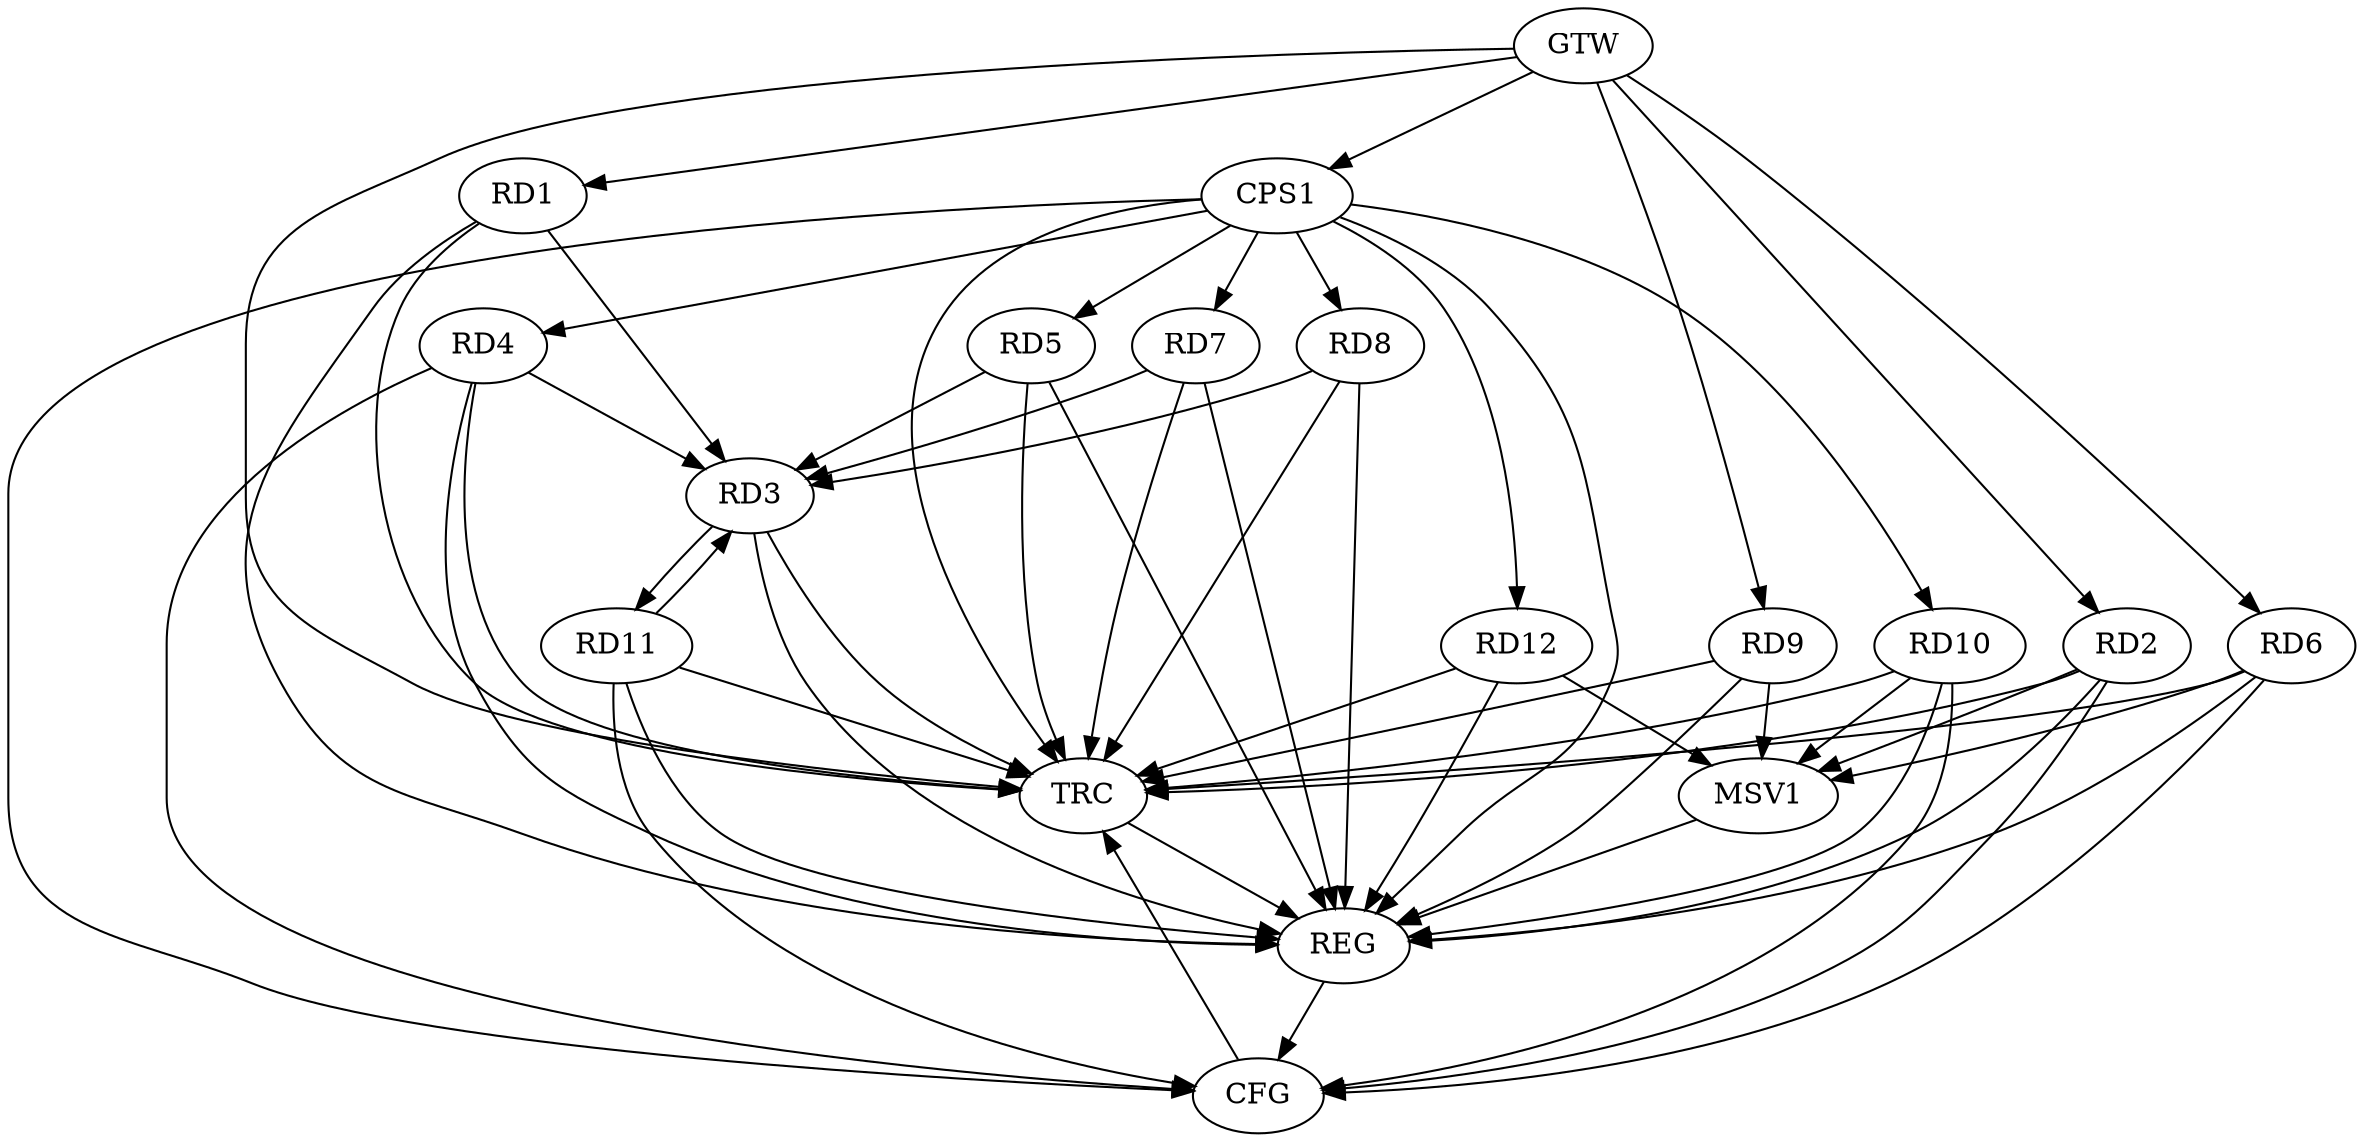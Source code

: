 strict digraph G {
  RD1 [ label="RD1" ];
  RD2 [ label="RD2" ];
  RD3 [ label="RD3" ];
  RD4 [ label="RD4" ];
  RD5 [ label="RD5" ];
  RD6 [ label="RD6" ];
  RD7 [ label="RD7" ];
  RD8 [ label="RD8" ];
  RD9 [ label="RD9" ];
  RD10 [ label="RD10" ];
  RD11 [ label="RD11" ];
  RD12 [ label="RD12" ];
  CPS1 [ label="CPS1" ];
  GTW [ label="GTW" ];
  REG [ label="REG" ];
  CFG [ label="CFG" ];
  TRC [ label="TRC" ];
  MSV1 [ label="MSV1" ];
  RD3 -> RD11;
  CPS1 -> RD4;
  CPS1 -> RD5;
  CPS1 -> RD7;
  CPS1 -> RD8;
  CPS1 -> RD10;
  CPS1 -> RD12;
  GTW -> RD1;
  GTW -> RD2;
  GTW -> RD6;
  GTW -> RD9;
  GTW -> CPS1;
  RD1 -> REG;
  RD2 -> REG;
  RD3 -> REG;
  RD4 -> REG;
  RD5 -> REG;
  RD6 -> REG;
  RD7 -> REG;
  RD8 -> REG;
  RD9 -> REG;
  RD10 -> REG;
  RD11 -> REG;
  RD12 -> REG;
  CPS1 -> REG;
  RD6 -> CFG;
  RD11 -> CFG;
  CPS1 -> CFG;
  RD10 -> CFG;
  RD2 -> CFG;
  RD4 -> CFG;
  REG -> CFG;
  RD1 -> TRC;
  RD2 -> TRC;
  RD3 -> TRC;
  RD4 -> TRC;
  RD5 -> TRC;
  RD6 -> TRC;
  RD7 -> TRC;
  RD8 -> TRC;
  RD9 -> TRC;
  RD10 -> TRC;
  RD11 -> TRC;
  RD12 -> TRC;
  CPS1 -> TRC;
  GTW -> TRC;
  CFG -> TRC;
  TRC -> REG;
  RD8 -> RD3;
  RD11 -> RD3;
  RD7 -> RD3;
  RD5 -> RD3;
  RD1 -> RD3;
  RD4 -> RD3;
  RD2 -> MSV1;
  RD6 -> MSV1;
  RD9 -> MSV1;
  RD10 -> MSV1;
  RD12 -> MSV1;
  MSV1 -> REG;
}
